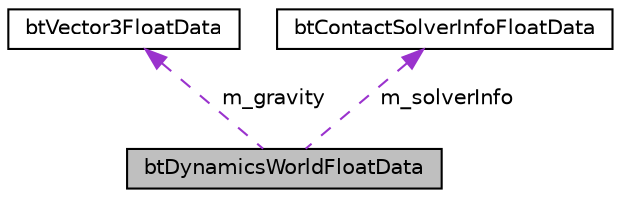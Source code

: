 digraph "btDynamicsWorldFloatData"
{
  edge [fontname="Helvetica",fontsize="10",labelfontname="Helvetica",labelfontsize="10"];
  node [fontname="Helvetica",fontsize="10",shape=record];
  Node1 [label="btDynamicsWorldFloatData",height=0.2,width=0.4,color="black", fillcolor="grey75", style="filled", fontcolor="black"];
  Node2 -> Node1 [dir="back",color="darkorchid3",fontsize="10",style="dashed",label=" m_gravity" ,fontname="Helvetica"];
  Node2 [label="btVector3FloatData",height=0.2,width=0.4,color="black", fillcolor="white", style="filled",URL="$structbt_vector3_float_data.html"];
  Node3 -> Node1 [dir="back",color="darkorchid3",fontsize="10",style="dashed",label=" m_solverInfo" ,fontname="Helvetica"];
  Node3 [label="btContactSolverInfoFloatData",height=0.2,width=0.4,color="black", fillcolor="white", style="filled",URL="$structbt_contact_solver_info_float_data.html",tooltip="do not change those serialization structures, it requires an updated sBulletDNAstr/sBulletDNAstr64 ..."];
}
